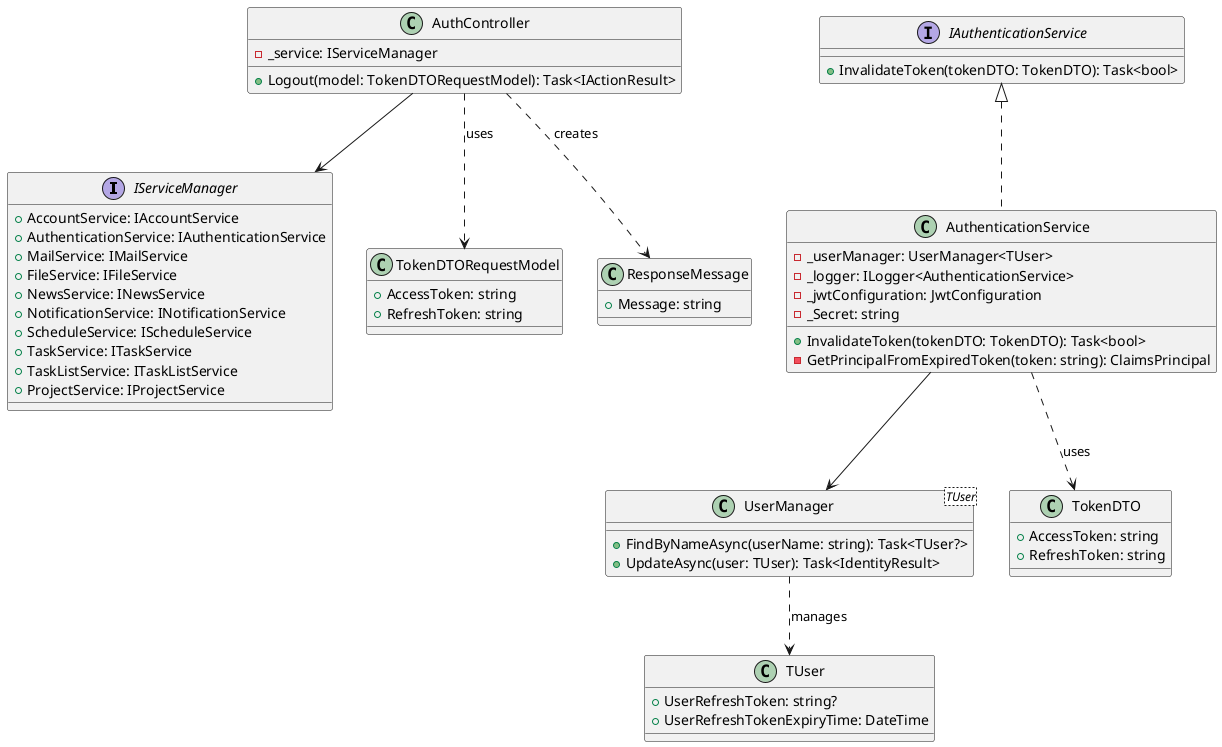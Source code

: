 @startuml
interface IServiceManager {
  +AccountService: IAccountService
  +AuthenticationService: IAuthenticationService
  +MailService: IMailService
  +FileService: IFileService
  +NewsService: INewsService
  +NotificationService: INotificationService
  +ScheduleService: IScheduleService
  +TaskService: ITaskService
  +TaskListService: ITaskListService
  +ProjectService: IProjectService
}

interface IAuthenticationService {
  +InvalidateToken(tokenDTO: TokenDTO): Task<bool>
}

class AuthController {
  -_service: IServiceManager
  +Logout(model: TokenDTORequestModel): Task<IActionResult>
}

class AuthenticationService {
  -_userManager: UserManager<TUser>
  -_logger: ILogger<AuthenticationService>
  -_jwtConfiguration: JwtConfiguration
  -_Secret: string
  +InvalidateToken(tokenDTO: TokenDTO): Task<bool>
  -GetPrincipalFromExpiredToken(token: string): ClaimsPrincipal
}

class UserManager<TUser> {
  +FindByNameAsync(userName: string): Task<TUser?>
  +UpdateAsync(user: TUser): Task<IdentityResult>
}

class TokenDTO {
  +AccessToken: string
  +RefreshToken: string
}

class TokenDTORequestModel {
  +AccessToken: string
  +RefreshToken: string
}

class ResponseMessage {
  +Message: string
}

class TUser {
  +UserRefreshToken: string?
  +UserRefreshTokenExpiryTime: DateTime
}

IAuthenticationService <|.. AuthenticationService

AuthController --> IServiceManager
AuthenticationService --> UserManager
AuthenticationService ..> TokenDTO : uses
AuthController ..> TokenDTORequestModel : uses
AuthController ..> ResponseMessage : creates
UserManager ..> TUser : manages

@enduml